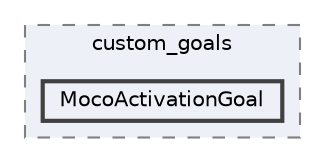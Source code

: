 digraph "C:/dev/MocoExtendProblem/custom_goals/MocoActivationGoal"
{
 // LATEX_PDF_SIZE
  bgcolor="transparent";
  edge [fontname=Helvetica,fontsize=10,labelfontname=Helvetica,labelfontsize=10];
  node [fontname=Helvetica,fontsize=10,shape=box,height=0.2,width=0.4];
  compound=true
  subgraph clusterdir_d53e5ab7147020051365374404e3c758 {
    graph [ bgcolor="#edf0f7", pencolor="grey50", label="custom_goals", fontname=Helvetica,fontsize=10 style="filled,dashed", URL="dir_d53e5ab7147020051365374404e3c758.html",tooltip=""]
  dir_4cc60eeb3e1a238238f0ff3b6a8ee7bf [label="MocoActivationGoal", fillcolor="#edf0f7", color="grey25", style="filled,bold", URL="dir_4cc60eeb3e1a238238f0ff3b6a8ee7bf.html",tooltip=""];
  }
}
